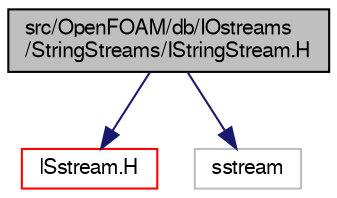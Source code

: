 digraph "src/OpenFOAM/db/IOstreams/StringStreams/IStringStream.H"
{
  bgcolor="transparent";
  edge [fontname="FreeSans",fontsize="10",labelfontname="FreeSans",labelfontsize="10"];
  node [fontname="FreeSans",fontsize="10",shape=record];
  Node0 [label="src/OpenFOAM/db/IOstreams\l/StringStreams/IStringStream.H",height=0.2,width=0.4,color="black", fillcolor="grey75", style="filled", fontcolor="black"];
  Node0 -> Node1 [color="midnightblue",fontsize="10",style="solid",fontname="FreeSans"];
  Node1 [label="ISstream.H",height=0.2,width=0.4,color="red",URL="$a09173.html"];
  Node0 -> Node57 [color="midnightblue",fontsize="10",style="solid",fontname="FreeSans"];
  Node57 [label="sstream",height=0.2,width=0.4,color="grey75"];
}
